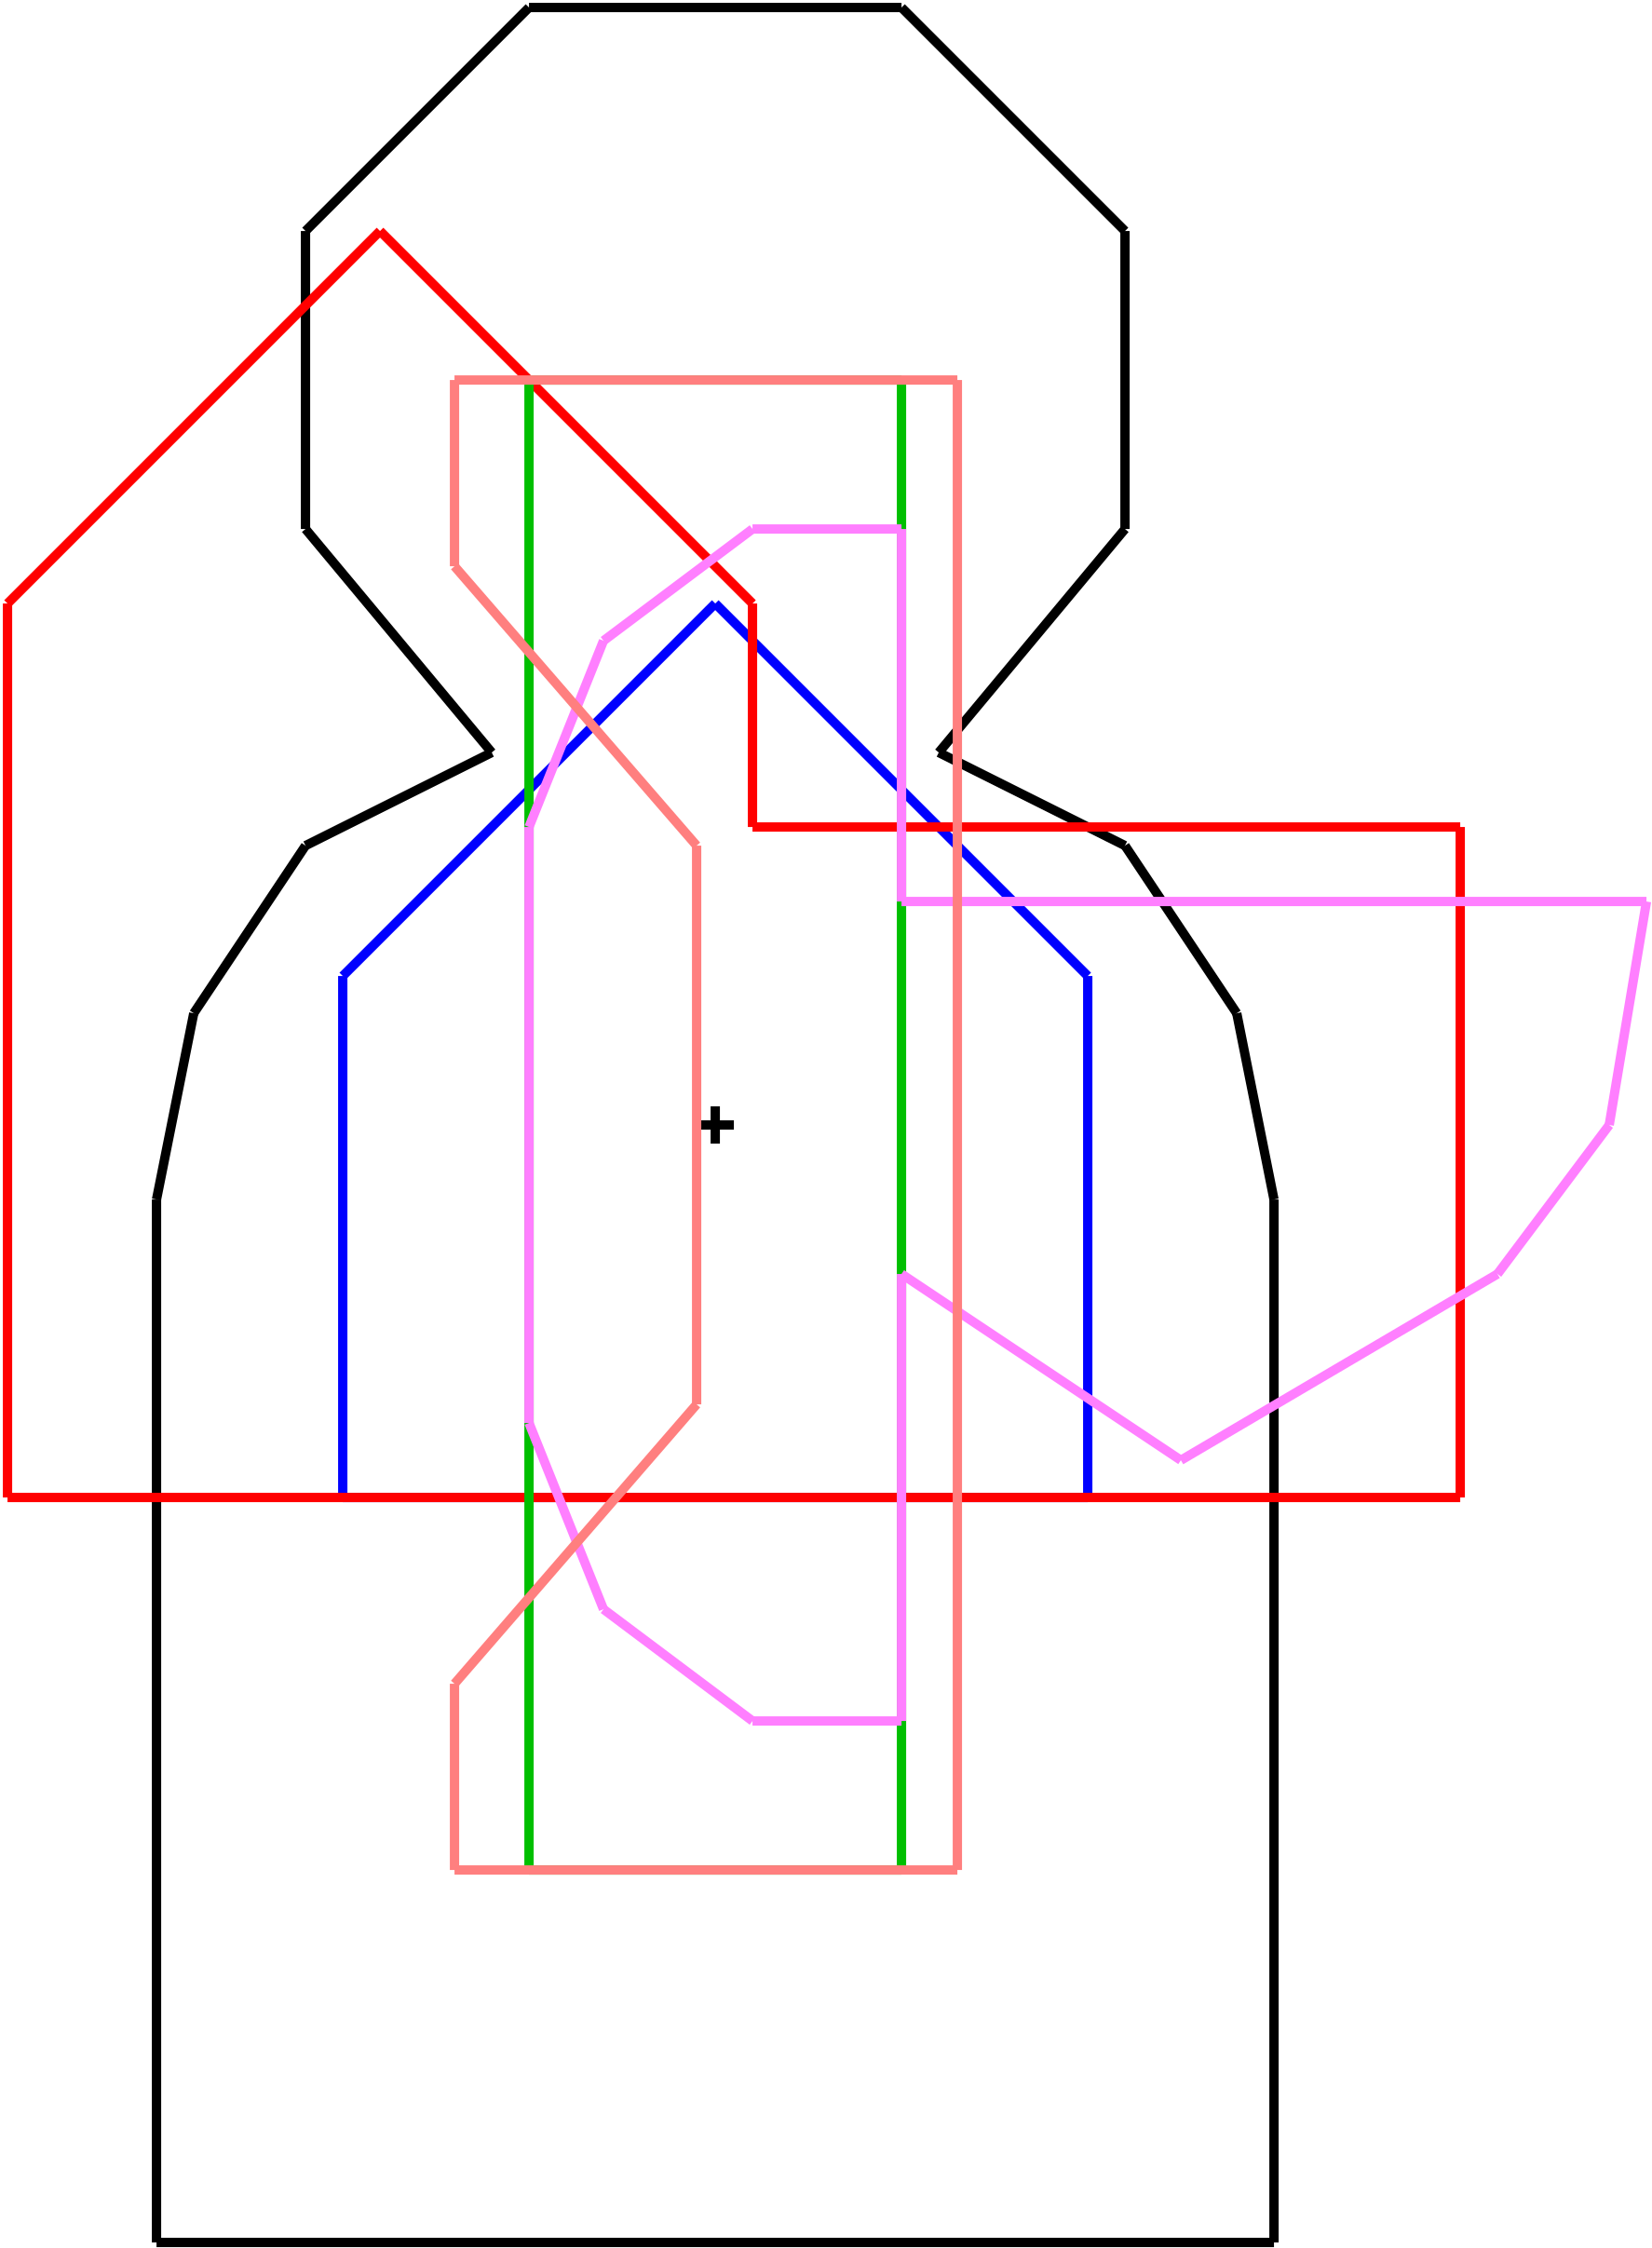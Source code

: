 <?xml version="1.0"?>
<dia:diagram xmlns:dia="http://www.lysator.liu.se/~alla/dia/">
  <dia:layer name="robber" visible="true">
    <dia:object type="Standard - Line" version="0" id="O0">
      <dia:attribute name="obj_pos">
        <dia:point val="30,60"/>
      </dia:attribute>
      <dia:attribute name="obj_bb">
        <dia:rectangle val="-30.25,59.75;30.25,60.25"/>
      </dia:attribute>
      <dia:attribute name="conn_endpoints">
        <dia:point val="30,60"/>
        <dia:point val="-30,60"/>
      </dia:attribute>
      <dia:attribute name="line_width">
        <dia:real val="0.5"/>
      </dia:attribute>
    </dia:object>
    <dia:object type="Standard - Line" version="0" id="O1">
      <dia:attribute name="obj_pos">
        <dia:point val="30,4"/>
      </dia:attribute>
      <dia:attribute name="obj_bb">
        <dia:rectangle val="29.75,3.75;30.25,60.25"/>
      </dia:attribute>
      <dia:attribute name="conn_endpoints">
        <dia:point val="30,4"/>
        <dia:point val="30,60"/>
      </dia:attribute>
      <dia:attribute name="line_width">
        <dia:real val="0.5"/>
      </dia:attribute>
    </dia:object>
    <dia:object type="Standard - Line" version="0" id="O2">
      <dia:attribute name="obj_pos">
        <dia:point val="22,-15"/>
      </dia:attribute>
      <dia:attribute name="obj_bb">
        <dia:rectangle val="11.75,-20.25;22.25,-14.75"/>
      </dia:attribute>
      <dia:attribute name="conn_endpoints">
        <dia:point val="22,-15"/>
        <dia:point val="12,-20"/>
      </dia:attribute>
      <dia:attribute name="line_width">
        <dia:real val="0.5"/>
      </dia:attribute>
    </dia:object>
    <dia:object type="Standard - Line" version="0" id="O3">
      <dia:attribute name="obj_pos">
        <dia:point val="30,4"/>
      </dia:attribute>
      <dia:attribute name="obj_bb">
        <dia:rectangle val="27.75,-6.25;30.25,4.25"/>
      </dia:attribute>
      <dia:attribute name="conn_endpoints">
        <dia:point val="30,4"/>
        <dia:point val="28,-6"/>
      </dia:attribute>
      <dia:attribute name="line_width">
        <dia:real val="0.5"/>
      </dia:attribute>
    </dia:object>
    <dia:object type="Standard - Line" version="0" id="O4">
      <dia:attribute name="obj_pos">
        <dia:point val="28,-6"/>
      </dia:attribute>
      <dia:attribute name="obj_bb">
        <dia:rectangle val="21.75,-15.25;28.25,-5.75"/>
      </dia:attribute>
      <dia:attribute name="conn_endpoints">
        <dia:point val="28,-6"/>
        <dia:point val="22,-15"/>
      </dia:attribute>
      <dia:attribute name="line_width">
        <dia:real val="0.5"/>
      </dia:attribute>
    </dia:object>
    <dia:object type="Standard - Line" version="0" id="O5">
      <dia:attribute name="obj_pos">
        <dia:point val="-30,4"/>
      </dia:attribute>
      <dia:attribute name="obj_bb">
        <dia:rectangle val="-30.25,3.75;-29.75,60.25"/>
      </dia:attribute>
      <dia:attribute name="conn_endpoints">
        <dia:point val="-30,4"/>
        <dia:point val="-30,60"/>
      </dia:attribute>
      <dia:attribute name="line_width">
        <dia:real val="0.5"/>
      </dia:attribute>
    </dia:object>
    <dia:object type="Standard - Line" version="0" id="O6">
      <dia:attribute name="obj_pos">
        <dia:point val="-30,4"/>
      </dia:attribute>
      <dia:attribute name="obj_bb">
        <dia:rectangle val="-30.25,-6.25;-27.75,4.25"/>
      </dia:attribute>
      <dia:attribute name="conn_endpoints">
        <dia:point val="-30,4"/>
        <dia:point val="-28,-6"/>
      </dia:attribute>
      <dia:attribute name="line_width">
        <dia:real val="0.5"/>
      </dia:attribute>
    </dia:object>
    <dia:object type="Standard - Line" version="0" id="O7">
      <dia:attribute name="obj_pos">
        <dia:point val="-28,-6"/>
      </dia:attribute>
      <dia:attribute name="obj_bb">
        <dia:rectangle val="-28.25,-15.25;-21.75,-5.75"/>
      </dia:attribute>
      <dia:attribute name="conn_endpoints">
        <dia:point val="-28,-6"/>
        <dia:point val="-22,-15"/>
      </dia:attribute>
      <dia:attribute name="line_width">
        <dia:real val="0.5"/>
      </dia:attribute>
    </dia:object>
    <dia:object type="Standard - Line" version="0" id="O8">
      <dia:attribute name="obj_pos">
        <dia:point val="-12,-20"/>
      </dia:attribute>
      <dia:attribute name="obj_bb">
        <dia:rectangle val="-22.25,-20.25;-11.75,-14.75"/>
      </dia:attribute>
      <dia:attribute name="conn_endpoints">
        <dia:point val="-12,-20"/>
        <dia:point val="-22,-15"/>
      </dia:attribute>
      <dia:attribute name="line_width">
        <dia:real val="0.5"/>
      </dia:attribute>
    </dia:object>
    <dia:object type="Standard - Line" version="0" id="O9">
      <dia:attribute name="obj_pos">
        <dia:point val="-22,-48"/>
      </dia:attribute>
      <dia:attribute name="obj_bb">
        <dia:rectangle val="-22.25,-48.25;-21.75,-31.75"/>
      </dia:attribute>
      <dia:attribute name="conn_endpoints">
        <dia:point val="-22,-48"/>
        <dia:point val="-22,-32"/>
      </dia:attribute>
      <dia:attribute name="line_width">
        <dia:real val="0.5"/>
      </dia:attribute>
    </dia:object>
    <dia:object type="Standard - Line" version="0" id="O10">
      <dia:attribute name="obj_pos">
        <dia:point val="22,-48"/>
      </dia:attribute>
      <dia:attribute name="obj_bb">
        <dia:rectangle val="21.75,-48.25;22.25,-31.75"/>
      </dia:attribute>
      <dia:attribute name="conn_endpoints">
        <dia:point val="22,-48"/>
        <dia:point val="22,-32"/>
      </dia:attribute>
      <dia:attribute name="line_width">
        <dia:real val="0.5"/>
      </dia:attribute>
    </dia:object>
    <dia:object type="Standard - Line" version="0" id="O11">
      <dia:attribute name="obj_pos">
        <dia:point val="10,-60"/>
      </dia:attribute>
      <dia:attribute name="obj_bb">
        <dia:rectangle val="-10.25,-60.25;10.25,-59.75"/>
      </dia:attribute>
      <dia:attribute name="conn_endpoints">
        <dia:point val="10,-60"/>
        <dia:point val="-10,-60"/>
      </dia:attribute>
      <dia:attribute name="line_width">
        <dia:real val="0.5"/>
      </dia:attribute>
    </dia:object>
    <dia:object type="Standard - Line" version="0" id="O12">
      <dia:attribute name="obj_pos">
        <dia:point val="-22,-32"/>
      </dia:attribute>
      <dia:attribute name="obj_bb">
        <dia:rectangle val="-22.25,-32.25;-11.75,-19.75"/>
      </dia:attribute>
      <dia:attribute name="conn_endpoints">
        <dia:point val="-22,-32"/>
        <dia:point val="-12,-20"/>
      </dia:attribute>
      <dia:attribute name="line_width">
        <dia:real val="0.5"/>
      </dia:attribute>
    </dia:object>
    <dia:object type="Standard - Line" version="0" id="O13">
      <dia:attribute name="obj_pos">
        <dia:point val="10,-60"/>
      </dia:attribute>
      <dia:attribute name="obj_bb">
        <dia:rectangle val="9.75,-60.25;22.25,-47.75"/>
      </dia:attribute>
      <dia:attribute name="conn_endpoints">
        <dia:point val="10,-60"/>
        <dia:point val="22,-48"/>
      </dia:attribute>
      <dia:attribute name="line_width">
        <dia:real val="0.5"/>
      </dia:attribute>
    </dia:object>
    <dia:object type="Standard - Line" version="0" id="O14">
      <dia:attribute name="obj_pos">
        <dia:point val="-22,-48"/>
      </dia:attribute>
      <dia:attribute name="obj_bb">
        <dia:rectangle val="-22.25,-60.25;-9.75,-47.75"/>
      </dia:attribute>
      <dia:attribute name="conn_endpoints">
        <dia:point val="-22,-48"/>
        <dia:point val="-10,-60"/>
      </dia:attribute>
      <dia:attribute name="line_width">
        <dia:real val="0.5"/>
      </dia:attribute>
    </dia:object>
    <dia:object type="Standard - Line" version="0" id="O15">
      <dia:attribute name="obj_pos">
        <dia:point val="12,-20"/>
      </dia:attribute>
      <dia:attribute name="obj_bb">
        <dia:rectangle val="11.75,-32.25;22.25,-19.75"/>
      </dia:attribute>
      <dia:attribute name="conn_endpoints">
        <dia:point val="12,-20"/>
        <dia:point val="22,-32"/>
      </dia:attribute>
      <dia:attribute name="line_width">
        <dia:real val="0.5"/>
      </dia:attribute>
    </dia:object>
  </dia:layer>
  <dia:layer name="settlement" visible="true">
    <dia:object type="Standard - Line" version="0" id="O16">
      <dia:attribute name="obj_pos">
        <dia:point val="0,-28"/>
      </dia:attribute>
      <dia:attribute name="obj_bb">
        <dia:rectangle val="-20.25,-28.25;0.25,-7.75"/>
      </dia:attribute>
      <dia:attribute name="conn_endpoints">
        <dia:point val="0,-28"/>
        <dia:point val="-20,-8"/>
      </dia:attribute>
      <dia:attribute name="line_color">
        <dia:color val="#0000ff"/>
      </dia:attribute>
      <dia:attribute name="line_width">
        <dia:real val="0.5"/>
      </dia:attribute>
    </dia:object>
    <dia:object type="Standard - Line" version="0" id="O17">
      <dia:attribute name="obj_pos">
        <dia:point val="-20,-8"/>
      </dia:attribute>
      <dia:attribute name="obj_bb">
        <dia:rectangle val="-20.25,-8.25;-19.75,20.25"/>
      </dia:attribute>
      <dia:attribute name="conn_endpoints">
        <dia:point val="-20,-8"/>
        <dia:point val="-20,20"/>
      </dia:attribute>
      <dia:attribute name="line_color">
        <dia:color val="#0000ff"/>
      </dia:attribute>
      <dia:attribute name="line_width">
        <dia:real val="0.5"/>
      </dia:attribute>
    </dia:object>
    <dia:object type="Standard - Line" version="0" id="O18">
      <dia:attribute name="obj_pos">
        <dia:point val="-20,20"/>
      </dia:attribute>
      <dia:attribute name="obj_bb">
        <dia:rectangle val="-20.25,19.75;20.25,20.25"/>
      </dia:attribute>
      <dia:attribute name="conn_endpoints">
        <dia:point val="-20,20"/>
        <dia:point val="20,20"/>
      </dia:attribute>
      <dia:attribute name="line_color">
        <dia:color val="#0000ff"/>
      </dia:attribute>
      <dia:attribute name="line_width">
        <dia:real val="0.5"/>
      </dia:attribute>
    </dia:object>
    <dia:object type="Standard - Line" version="0" id="O19">
      <dia:attribute name="obj_pos">
        <dia:point val="20,20"/>
      </dia:attribute>
      <dia:attribute name="obj_bb">
        <dia:rectangle val="19.75,-8.25;20.25,20.25"/>
      </dia:attribute>
      <dia:attribute name="conn_endpoints">
        <dia:point val="20,20"/>
        <dia:point val="20,-8"/>
      </dia:attribute>
      <dia:attribute name="line_color">
        <dia:color val="#0000ff"/>
      </dia:attribute>
      <dia:attribute name="line_width">
        <dia:real val="0.5"/>
      </dia:attribute>
    </dia:object>
    <dia:object type="Standard - Line" version="0" id="O20">
      <dia:attribute name="obj_pos">
        <dia:point val="0,-28"/>
      </dia:attribute>
      <dia:attribute name="obj_bb">
        <dia:rectangle val="-0.25,-28.25;20.25,-7.75"/>
      </dia:attribute>
      <dia:attribute name="conn_endpoints">
        <dia:point val="0,-28"/>
        <dia:point val="20,-8"/>
      </dia:attribute>
      <dia:attribute name="line_color">
        <dia:color val="#0000ff"/>
      </dia:attribute>
      <dia:attribute name="line_width">
        <dia:real val="0.5"/>
      </dia:attribute>
    </dia:object>
  </dia:layer>
  <dia:layer name="city" visible="true">
    <dia:object type="Standard - Line" version="0" id="O21">
      <dia:attribute name="obj_pos">
        <dia:point val="-18,-48"/>
      </dia:attribute>
      <dia:attribute name="obj_bb">
        <dia:rectangle val="-38.25,-48.25;-17.75,-27.75"/>
      </dia:attribute>
      <dia:attribute name="conn_endpoints">
        <dia:point val="-18,-48"/>
        <dia:point val="-38,-28"/>
      </dia:attribute>
      <dia:attribute name="line_color">
        <dia:color val="#ff0000"/>
      </dia:attribute>
      <dia:attribute name="line_width">
        <dia:real val="0.5"/>
      </dia:attribute>
    </dia:object>
    <dia:object type="Standard - Line" version="0" id="O22">
      <dia:attribute name="obj_pos">
        <dia:point val="-18,-48"/>
      </dia:attribute>
      <dia:attribute name="obj_bb">
        <dia:rectangle val="-18.25,-48.25;2.25,-27.75"/>
      </dia:attribute>
      <dia:attribute name="conn_endpoints">
        <dia:point val="-18,-48"/>
        <dia:point val="2,-28"/>
      </dia:attribute>
      <dia:attribute name="line_color">
        <dia:color val="#ff0000"/>
      </dia:attribute>
      <dia:attribute name="line_width">
        <dia:real val="0.5"/>
      </dia:attribute>
    </dia:object>
    <dia:object type="Standard - Line" version="0" id="O23">
      <dia:attribute name="obj_pos">
        <dia:point val="-38,-28"/>
      </dia:attribute>
      <dia:attribute name="obj_bb">
        <dia:rectangle val="-38.25,-28.25;-37.75,20.25"/>
      </dia:attribute>
      <dia:attribute name="conn_endpoints">
        <dia:point val="-38,-28"/>
        <dia:point val="-38,20"/>
      </dia:attribute>
      <dia:attribute name="line_color">
        <dia:color val="#ff0000"/>
      </dia:attribute>
      <dia:attribute name="line_width">
        <dia:real val="0.5"/>
      </dia:attribute>
    </dia:object>
    <dia:object type="Standard - Line" version="0" id="O24">
      <dia:attribute name="obj_pos">
        <dia:point val="-38,20"/>
      </dia:attribute>
      <dia:attribute name="obj_bb">
        <dia:rectangle val="-38.25,19.75;40.25,20.25"/>
      </dia:attribute>
      <dia:attribute name="conn_endpoints">
        <dia:point val="-38,20"/>
        <dia:point val="40,20"/>
      </dia:attribute>
      <dia:attribute name="line_color">
        <dia:color val="#ff0000"/>
      </dia:attribute>
      <dia:attribute name="line_width">
        <dia:real val="0.5"/>
      </dia:attribute>
    </dia:object>
    <dia:object type="Standard - Line" version="0" id="O25">
      <dia:attribute name="obj_pos">
        <dia:point val="40,20"/>
      </dia:attribute>
      <dia:attribute name="obj_bb">
        <dia:rectangle val="39.75,-16.25;40.25,20.25"/>
      </dia:attribute>
      <dia:attribute name="conn_endpoints">
        <dia:point val="40,20"/>
        <dia:point val="40,-16"/>
      </dia:attribute>
      <dia:attribute name="line_color">
        <dia:color val="#ff0000"/>
      </dia:attribute>
      <dia:attribute name="line_width">
        <dia:real val="0.5"/>
      </dia:attribute>
    </dia:object>
    <dia:object type="Standard - Line" version="0" id="O26">
      <dia:attribute name="obj_pos">
        <dia:point val="40,-16"/>
      </dia:attribute>
      <dia:attribute name="obj_bb">
        <dia:rectangle val="1.75,-16.25;40.25,-15.75"/>
      </dia:attribute>
      <dia:attribute name="conn_endpoints">
        <dia:point val="40,-16"/>
        <dia:point val="2,-16"/>
      </dia:attribute>
      <dia:attribute name="line_color">
        <dia:color val="#ff0000"/>
      </dia:attribute>
      <dia:attribute name="line_width">
        <dia:real val="0.5"/>
      </dia:attribute>
    </dia:object>
    <dia:object type="Standard - Line" version="0" id="O27">
      <dia:attribute name="obj_pos">
        <dia:point val="2,-28"/>
      </dia:attribute>
      <dia:attribute name="obj_bb">
        <dia:rectangle val="1.75,-28.25;2.25,-15.75"/>
      </dia:attribute>
      <dia:attribute name="conn_endpoints">
        <dia:point val="2,-28"/>
        <dia:point val="2,-16"/>
      </dia:attribute>
      <dia:attribute name="line_color">
        <dia:color val="#ff0000"/>
      </dia:attribute>
      <dia:attribute name="line_width">
        <dia:real val="0.5"/>
      </dia:attribute>
    </dia:object>
  </dia:layer>
  <dia:layer name="road" visible="true">
    <dia:object type="Standard - Line" version="0" id="O28">
      <dia:attribute name="obj_pos">
        <dia:point val="-10,40"/>
      </dia:attribute>
      <dia:attribute name="obj_bb">
        <dia:rectangle val="-10.25,39.75;10.25,40.25"/>
      </dia:attribute>
      <dia:attribute name="conn_endpoints">
        <dia:point val="-10,40"/>
        <dia:point val="10,40"/>
      </dia:attribute>
      <dia:attribute name="line_color">
        <dia:color val="#00bf00"/>
      </dia:attribute>
      <dia:attribute name="line_width">
        <dia:real val="0.5"/>
      </dia:attribute>
    </dia:object>
    <dia:object type="Standard - Line" version="0" id="O29">
      <dia:attribute name="obj_pos">
        <dia:point val="10,-40"/>
      </dia:attribute>
      <dia:attribute name="obj_bb">
        <dia:rectangle val="9.75,-40.25;10.25,40.25"/>
      </dia:attribute>
      <dia:attribute name="conn_endpoints">
        <dia:point val="10,-40"/>
        <dia:point val="10,40"/>
      </dia:attribute>
      <dia:attribute name="line_color">
        <dia:color val="#00bf00"/>
      </dia:attribute>
      <dia:attribute name="line_width">
        <dia:real val="0.5"/>
      </dia:attribute>
    </dia:object>
    <dia:object type="Standard - Line" version="0" id="O30">
      <dia:attribute name="obj_pos">
        <dia:point val="10,-40"/>
      </dia:attribute>
      <dia:attribute name="obj_bb">
        <dia:rectangle val="-10.25,-40.25;10.25,-39.75"/>
      </dia:attribute>
      <dia:attribute name="conn_endpoints">
        <dia:point val="10,-40"/>
        <dia:point val="-10,-40"/>
      </dia:attribute>
      <dia:attribute name="line_color">
        <dia:color val="#00bf00"/>
      </dia:attribute>
      <dia:attribute name="line_width">
        <dia:real val="0.5"/>
      </dia:attribute>
    </dia:object>
    <dia:object type="Standard - Line" version="0" id="O31">
      <dia:attribute name="obj_pos">
        <dia:point val="-10,-40"/>
      </dia:attribute>
      <dia:attribute name="obj_bb">
        <dia:rectangle val="-10.25,-40.25;-9.75,40.25"/>
      </dia:attribute>
      <dia:attribute name="conn_endpoints">
        <dia:point val="-10,-40"/>
        <dia:point val="-10,40"/>
      </dia:attribute>
      <dia:attribute name="line_color">
        <dia:color val="#00bf00"/>
      </dia:attribute>
      <dia:attribute name="line_width">
        <dia:real val="0.5"/>
      </dia:attribute>
    </dia:object>
  </dia:layer>
  <dia:layer name="ship" visible="true">
    <dia:object type="Standard - Line" version="0" id="O32">
      <dia:attribute name="obj_pos">
        <dia:point val="1,0"/>
      </dia:attribute>
      <dia:attribute name="obj_bb">
        <dia:rectangle val="-1.25,-0.25;1.25,0.25"/>
      </dia:attribute>
      <dia:attribute name="conn_endpoints">
        <dia:point val="1,0"/>
        <dia:point val="-1,0"/>
      </dia:attribute>
      <dia:attribute name="line_width">
        <dia:real val="0.5"/>
      </dia:attribute>
    </dia:object>
    <dia:object type="Standard - Line" version="0" id="O33">
      <dia:attribute name="obj_pos">
        <dia:point val="0,1"/>
      </dia:attribute>
      <dia:attribute name="obj_bb">
        <dia:rectangle val="-0.25,-1.25;0.25,1.25"/>
      </dia:attribute>
      <dia:attribute name="conn_endpoints">
        <dia:point val="0,1"/>
        <dia:point val="0,-1"/>
      </dia:attribute>
      <dia:attribute name="line_width">
        <dia:real val="0.5"/>
      </dia:attribute>
    </dia:object>
    <dia:object type="Standard - Line" version="0" id="O34">
      <dia:attribute name="obj_pos">
        <dia:point val="-10,-16"/>
      </dia:attribute>
      <dia:attribute name="obj_bb">
        <dia:rectangle val="-10.25,-16.25;-9.75,16.25"/>
      </dia:attribute>
      <dia:attribute name="conn_endpoints">
        <dia:point val="-10,-16"/>
        <dia:point val="-10,16"/>
      </dia:attribute>
      <dia:attribute name="line_color">
        <dia:color val="#ff7fff"/>
      </dia:attribute>
      <dia:attribute name="line_width">
        <dia:real val="0.5"/>
      </dia:attribute>
    </dia:object>
    <dia:object type="Standard - Line" version="0" id="O35">
      <dia:attribute name="obj_pos">
        <dia:point val="-10,-16"/>
      </dia:attribute>
      <dia:attribute name="obj_bb">
        <dia:rectangle val="-10.25,-26.25;-5.75,-15.75"/>
      </dia:attribute>
      <dia:attribute name="conn_endpoints">
        <dia:point val="-10,-16"/>
        <dia:point val="-6,-26"/>
      </dia:attribute>
      <dia:attribute name="line_color">
        <dia:color val="#ff7fff"/>
      </dia:attribute>
      <dia:attribute name="line_width">
        <dia:real val="0.5"/>
      </dia:attribute>
    </dia:object>
    <dia:object type="Standard - Line" version="0" id="O36">
      <dia:attribute name="obj_pos">
        <dia:point val="-6,-26"/>
      </dia:attribute>
      <dia:attribute name="obj_bb">
        <dia:rectangle val="-6.25,-32.25;2.25,-25.75"/>
      </dia:attribute>
      <dia:attribute name="conn_endpoints">
        <dia:point val="-6,-26"/>
        <dia:point val="2,-32"/>
      </dia:attribute>
      <dia:attribute name="line_color">
        <dia:color val="#ff7fff"/>
      </dia:attribute>
      <dia:attribute name="line_width">
        <dia:real val="0.5"/>
      </dia:attribute>
    </dia:object>
    <dia:object type="Standard - Line" version="0" id="O37">
      <dia:attribute name="obj_pos">
        <dia:point val="2,-32"/>
      </dia:attribute>
      <dia:attribute name="obj_bb">
        <dia:rectangle val="1.75,-32.25;10.25,-31.75"/>
      </dia:attribute>
      <dia:attribute name="conn_endpoints">
        <dia:point val="2,-32"/>
        <dia:point val="10,-32"/>
      </dia:attribute>
      <dia:attribute name="line_color">
        <dia:color val="#ff7fff"/>
      </dia:attribute>
      <dia:attribute name="line_width">
        <dia:real val="0.5"/>
      </dia:attribute>
    </dia:object>
    <dia:object type="Standard - Line" version="0" id="O38">
      <dia:attribute name="obj_pos">
        <dia:point val="10,-32"/>
      </dia:attribute>
      <dia:attribute name="obj_bb">
        <dia:rectangle val="9.75,-32.25;10.25,-11.75"/>
      </dia:attribute>
      <dia:attribute name="conn_endpoints">
        <dia:point val="10,-32"/>
        <dia:point val="10,-12"/>
      </dia:attribute>
      <dia:attribute name="line_color">
        <dia:color val="#ff7fff"/>
      </dia:attribute>
      <dia:attribute name="line_width">
        <dia:real val="0.5"/>
      </dia:attribute>
    </dia:object>
    <dia:object type="Standard - Line" version="0" id="O39">
      <dia:attribute name="obj_pos">
        <dia:point val="10,-12"/>
      </dia:attribute>
      <dia:attribute name="obj_bb">
        <dia:rectangle val="9.75,-12.25;50.25,-11.75"/>
      </dia:attribute>
      <dia:attribute name="conn_endpoints">
        <dia:point val="10,-12"/>
        <dia:point val="50,-12"/>
      </dia:attribute>
      <dia:attribute name="line_color">
        <dia:color val="#ff7fff"/>
      </dia:attribute>
      <dia:attribute name="line_width">
        <dia:real val="0.5"/>
      </dia:attribute>
    </dia:object>
    <dia:object type="Standard - Line" version="0" id="O40">
      <dia:attribute name="obj_pos">
        <dia:point val="48,0"/>
      </dia:attribute>
      <dia:attribute name="obj_bb">
        <dia:rectangle val="47.75,-12.25;50.25,0.25"/>
      </dia:attribute>
      <dia:attribute name="conn_endpoints">
        <dia:point val="48,0"/>
        <dia:point val="50,-12"/>
      </dia:attribute>
      <dia:attribute name="line_color">
        <dia:color val="#ff7fff"/>
      </dia:attribute>
      <dia:attribute name="line_width">
        <dia:real val="0.5"/>
      </dia:attribute>
    </dia:object>
    <dia:object type="Standard - Line" version="0" id="O41">
      <dia:attribute name="obj_pos">
        <dia:point val="48,0"/>
      </dia:attribute>
      <dia:attribute name="obj_bb">
        <dia:rectangle val="41.75,-0.25;48.25,8.25"/>
      </dia:attribute>
      <dia:attribute name="conn_endpoints">
        <dia:point val="48,0"/>
        <dia:point val="42,8"/>
      </dia:attribute>
      <dia:attribute name="line_color">
        <dia:color val="#ff7fff"/>
      </dia:attribute>
      <dia:attribute name="line_width">
        <dia:real val="0.5"/>
      </dia:attribute>
    </dia:object>
    <dia:object type="Standard - Line" version="0" id="O42">
      <dia:attribute name="obj_pos">
        <dia:point val="42,8"/>
      </dia:attribute>
      <dia:attribute name="obj_bb">
        <dia:rectangle val="24.75,7.75;42.25,18.25"/>
      </dia:attribute>
      <dia:attribute name="conn_endpoints">
        <dia:point val="42,8"/>
        <dia:point val="25,18"/>
      </dia:attribute>
      <dia:attribute name="line_color">
        <dia:color val="#ff7fff"/>
      </dia:attribute>
      <dia:attribute name="line_width">
        <dia:real val="0.5"/>
      </dia:attribute>
    </dia:object>
    <dia:object type="Standard - Line" version="0" id="O43">
      <dia:attribute name="obj_pos">
        <dia:point val="25,18"/>
      </dia:attribute>
      <dia:attribute name="obj_bb">
        <dia:rectangle val="9.75,7.75;25.25,18.25"/>
      </dia:attribute>
      <dia:attribute name="conn_endpoints">
        <dia:point val="25,18"/>
        <dia:point val="10,8"/>
      </dia:attribute>
      <dia:attribute name="line_color">
        <dia:color val="#ff7fff"/>
      </dia:attribute>
      <dia:attribute name="line_width">
        <dia:real val="0.5"/>
      </dia:attribute>
    </dia:object>
    <dia:object type="Standard - Line" version="0" id="O44">
      <dia:attribute name="obj_pos">
        <dia:point val="10,32"/>
      </dia:attribute>
      <dia:attribute name="obj_bb">
        <dia:rectangle val="9.75,7.75;10.25,32.25"/>
      </dia:attribute>
      <dia:attribute name="conn_endpoints">
        <dia:point val="10,32"/>
        <dia:point val="10,8"/>
      </dia:attribute>
      <dia:attribute name="line_color">
        <dia:color val="#ff7fff"/>
      </dia:attribute>
      <dia:attribute name="line_width">
        <dia:real val="0.5"/>
      </dia:attribute>
    </dia:object>
    <dia:object type="Standard - Line" version="0" id="O45">
      <dia:attribute name="obj_pos">
        <dia:point val="2,32"/>
      </dia:attribute>
      <dia:attribute name="obj_bb">
        <dia:rectangle val="1.75,31.75;10.25,32.25"/>
      </dia:attribute>
      <dia:attribute name="conn_endpoints">
        <dia:point val="2,32"/>
        <dia:point val="10,32"/>
      </dia:attribute>
      <dia:attribute name="line_color">
        <dia:color val="#ff7fff"/>
      </dia:attribute>
      <dia:attribute name="line_width">
        <dia:real val="0.5"/>
      </dia:attribute>
    </dia:object>
    <dia:object type="Standard - Line" version="0" id="O46">
      <dia:attribute name="obj_pos">
        <dia:point val="2,32"/>
      </dia:attribute>
      <dia:attribute name="obj_bb">
        <dia:rectangle val="-6.25,25.75;2.25,32.25"/>
      </dia:attribute>
      <dia:attribute name="conn_endpoints">
        <dia:point val="2,32"/>
        <dia:point val="-6,26"/>
      </dia:attribute>
      <dia:attribute name="line_color">
        <dia:color val="#ff7fff"/>
      </dia:attribute>
      <dia:attribute name="line_width">
        <dia:real val="0.5"/>
      </dia:attribute>
    </dia:object>
    <dia:object type="Standard - Line" version="0" id="O47">
      <dia:attribute name="obj_pos">
        <dia:point val="-6,26"/>
      </dia:attribute>
      <dia:attribute name="obj_bb">
        <dia:rectangle val="-10.25,15.75;-5.75,26.25"/>
      </dia:attribute>
      <dia:attribute name="conn_endpoints">
        <dia:point val="-6,26"/>
        <dia:point val="-10,16"/>
      </dia:attribute>
      <dia:attribute name="line_color">
        <dia:color val="#ff7fff"/>
      </dia:attribute>
      <dia:attribute name="line_width">
        <dia:real val="0.5"/>
      </dia:attribute>
    </dia:object>
  </dia:layer>
  <dia:layer name="bridge" visible="true">
    <dia:object type="Standard - Line" version="0" id="O48">
      <dia:attribute name="obj_pos">
        <dia:point val="-1,-15"/>
      </dia:attribute>
      <dia:attribute name="obj_bb">
        <dia:rectangle val="-1.25,-15.25;-0.75,15.25"/>
      </dia:attribute>
      <dia:attribute name="conn_endpoints">
        <dia:point val="-1,-15"/>
        <dia:point val="-1,15"/>
      </dia:attribute>
      <dia:attribute name="line_color">
        <dia:color val="#ff7f7f"/>
      </dia:attribute>
      <dia:attribute name="line_width">
        <dia:real val="0.5"/>
      </dia:attribute>
    </dia:object>
    <dia:object type="Standard - Line" version="0" id="O49">
      <dia:attribute name="obj_pos">
        <dia:point val="13,-40"/>
      </dia:attribute>
      <dia:attribute name="obj_bb">
        <dia:rectangle val="12.75,-40.25;13.25,40.25"/>
      </dia:attribute>
      <dia:attribute name="conn_endpoints">
        <dia:point val="13,-40"/>
        <dia:point val="13,40"/>
      </dia:attribute>
      <dia:attribute name="line_color">
        <dia:color val="#ff7f7f"/>
      </dia:attribute>
      <dia:attribute name="line_width">
        <dia:real val="0.5"/>
      </dia:attribute>
    </dia:object>
    <dia:object type="Standard - Line" version="0" id="O50">
      <dia:attribute name="obj_pos">
        <dia:point val="13,-40"/>
      </dia:attribute>
      <dia:attribute name="obj_bb">
        <dia:rectangle val="-14.25,-40.25;13.25,-39.75"/>
      </dia:attribute>
      <dia:attribute name="conn_endpoints">
        <dia:point val="13,-40"/>
        <dia:point val="-14,-40"/>
      </dia:attribute>
      <dia:attribute name="line_color">
        <dia:color val="#ff7f7f"/>
      </dia:attribute>
      <dia:attribute name="line_width">
        <dia:real val="0.5"/>
      </dia:attribute>
    </dia:object>
    <dia:object type="Standard - Line" version="0" id="O51">
      <dia:attribute name="obj_pos">
        <dia:point val="13,40"/>
      </dia:attribute>
      <dia:attribute name="obj_bb">
        <dia:rectangle val="-14.25,39.75;13.25,40.25"/>
      </dia:attribute>
      <dia:attribute name="conn_endpoints">
        <dia:point val="13,40"/>
        <dia:point val="-14,40"/>
      </dia:attribute>
      <dia:attribute name="line_color">
        <dia:color val="#ff7f7f"/>
      </dia:attribute>
      <dia:attribute name="line_width">
        <dia:real val="0.5"/>
      </dia:attribute>
    </dia:object>
    <dia:object type="Standard - Line" version="0" id="O52">
      <dia:attribute name="obj_pos">
        <dia:point val="-14,-40"/>
      </dia:attribute>
      <dia:attribute name="obj_bb">
        <dia:rectangle val="-14.25,-40.25;-13.75,-29.75"/>
      </dia:attribute>
      <dia:attribute name="conn_endpoints">
        <dia:point val="-14,-40"/>
        <dia:point val="-14,-30"/>
      </dia:attribute>
      <dia:attribute name="line_color">
        <dia:color val="#ff7f7f"/>
      </dia:attribute>
      <dia:attribute name="line_width">
        <dia:real val="0.5"/>
      </dia:attribute>
    </dia:object>
    <dia:object type="Standard - Line" version="0" id="O53">
      <dia:attribute name="obj_pos">
        <dia:point val="-1,-15"/>
      </dia:attribute>
      <dia:attribute name="obj_bb">
        <dia:rectangle val="-14.25,-30.25;-0.75,-14.75"/>
      </dia:attribute>
      <dia:attribute name="conn_endpoints">
        <dia:point val="-1,-15"/>
        <dia:point val="-14,-30"/>
      </dia:attribute>
      <dia:attribute name="line_color">
        <dia:color val="#ff7f7f"/>
      </dia:attribute>
      <dia:attribute name="line_width">
        <dia:real val="0.5"/>
      </dia:attribute>
    </dia:object>
    <dia:object type="Standard - Line" version="0" id="O54">
      <dia:attribute name="obj_pos">
        <dia:point val="-1,15"/>
      </dia:attribute>
      <dia:attribute name="obj_bb">
        <dia:rectangle val="-14.25,14.75;-0.75,30.25"/>
      </dia:attribute>
      <dia:attribute name="conn_endpoints">
        <dia:point val="-1,15"/>
        <dia:point val="-14,30"/>
      </dia:attribute>
      <dia:attribute name="line_color">
        <dia:color val="#ff7f7f"/>
      </dia:attribute>
      <dia:attribute name="line_width">
        <dia:real val="0.5"/>
      </dia:attribute>
    </dia:object>
    <dia:object type="Standard - Line" version="0" id="O55">
      <dia:attribute name="obj_pos">
        <dia:point val="-14,40"/>
      </dia:attribute>
      <dia:attribute name="obj_bb">
        <dia:rectangle val="-14.25,29.75;-13.75,40.25"/>
      </dia:attribute>
      <dia:attribute name="conn_endpoints">
        <dia:point val="-14,40"/>
        <dia:point val="-14,30"/>
      </dia:attribute>
      <dia:attribute name="line_color">
        <dia:color val="#ff7f7f"/>
      </dia:attribute>
      <dia:attribute name="line_width">
        <dia:real val="0.5"/>
      </dia:attribute>
    </dia:object>
  </dia:layer>
</dia:diagram>
